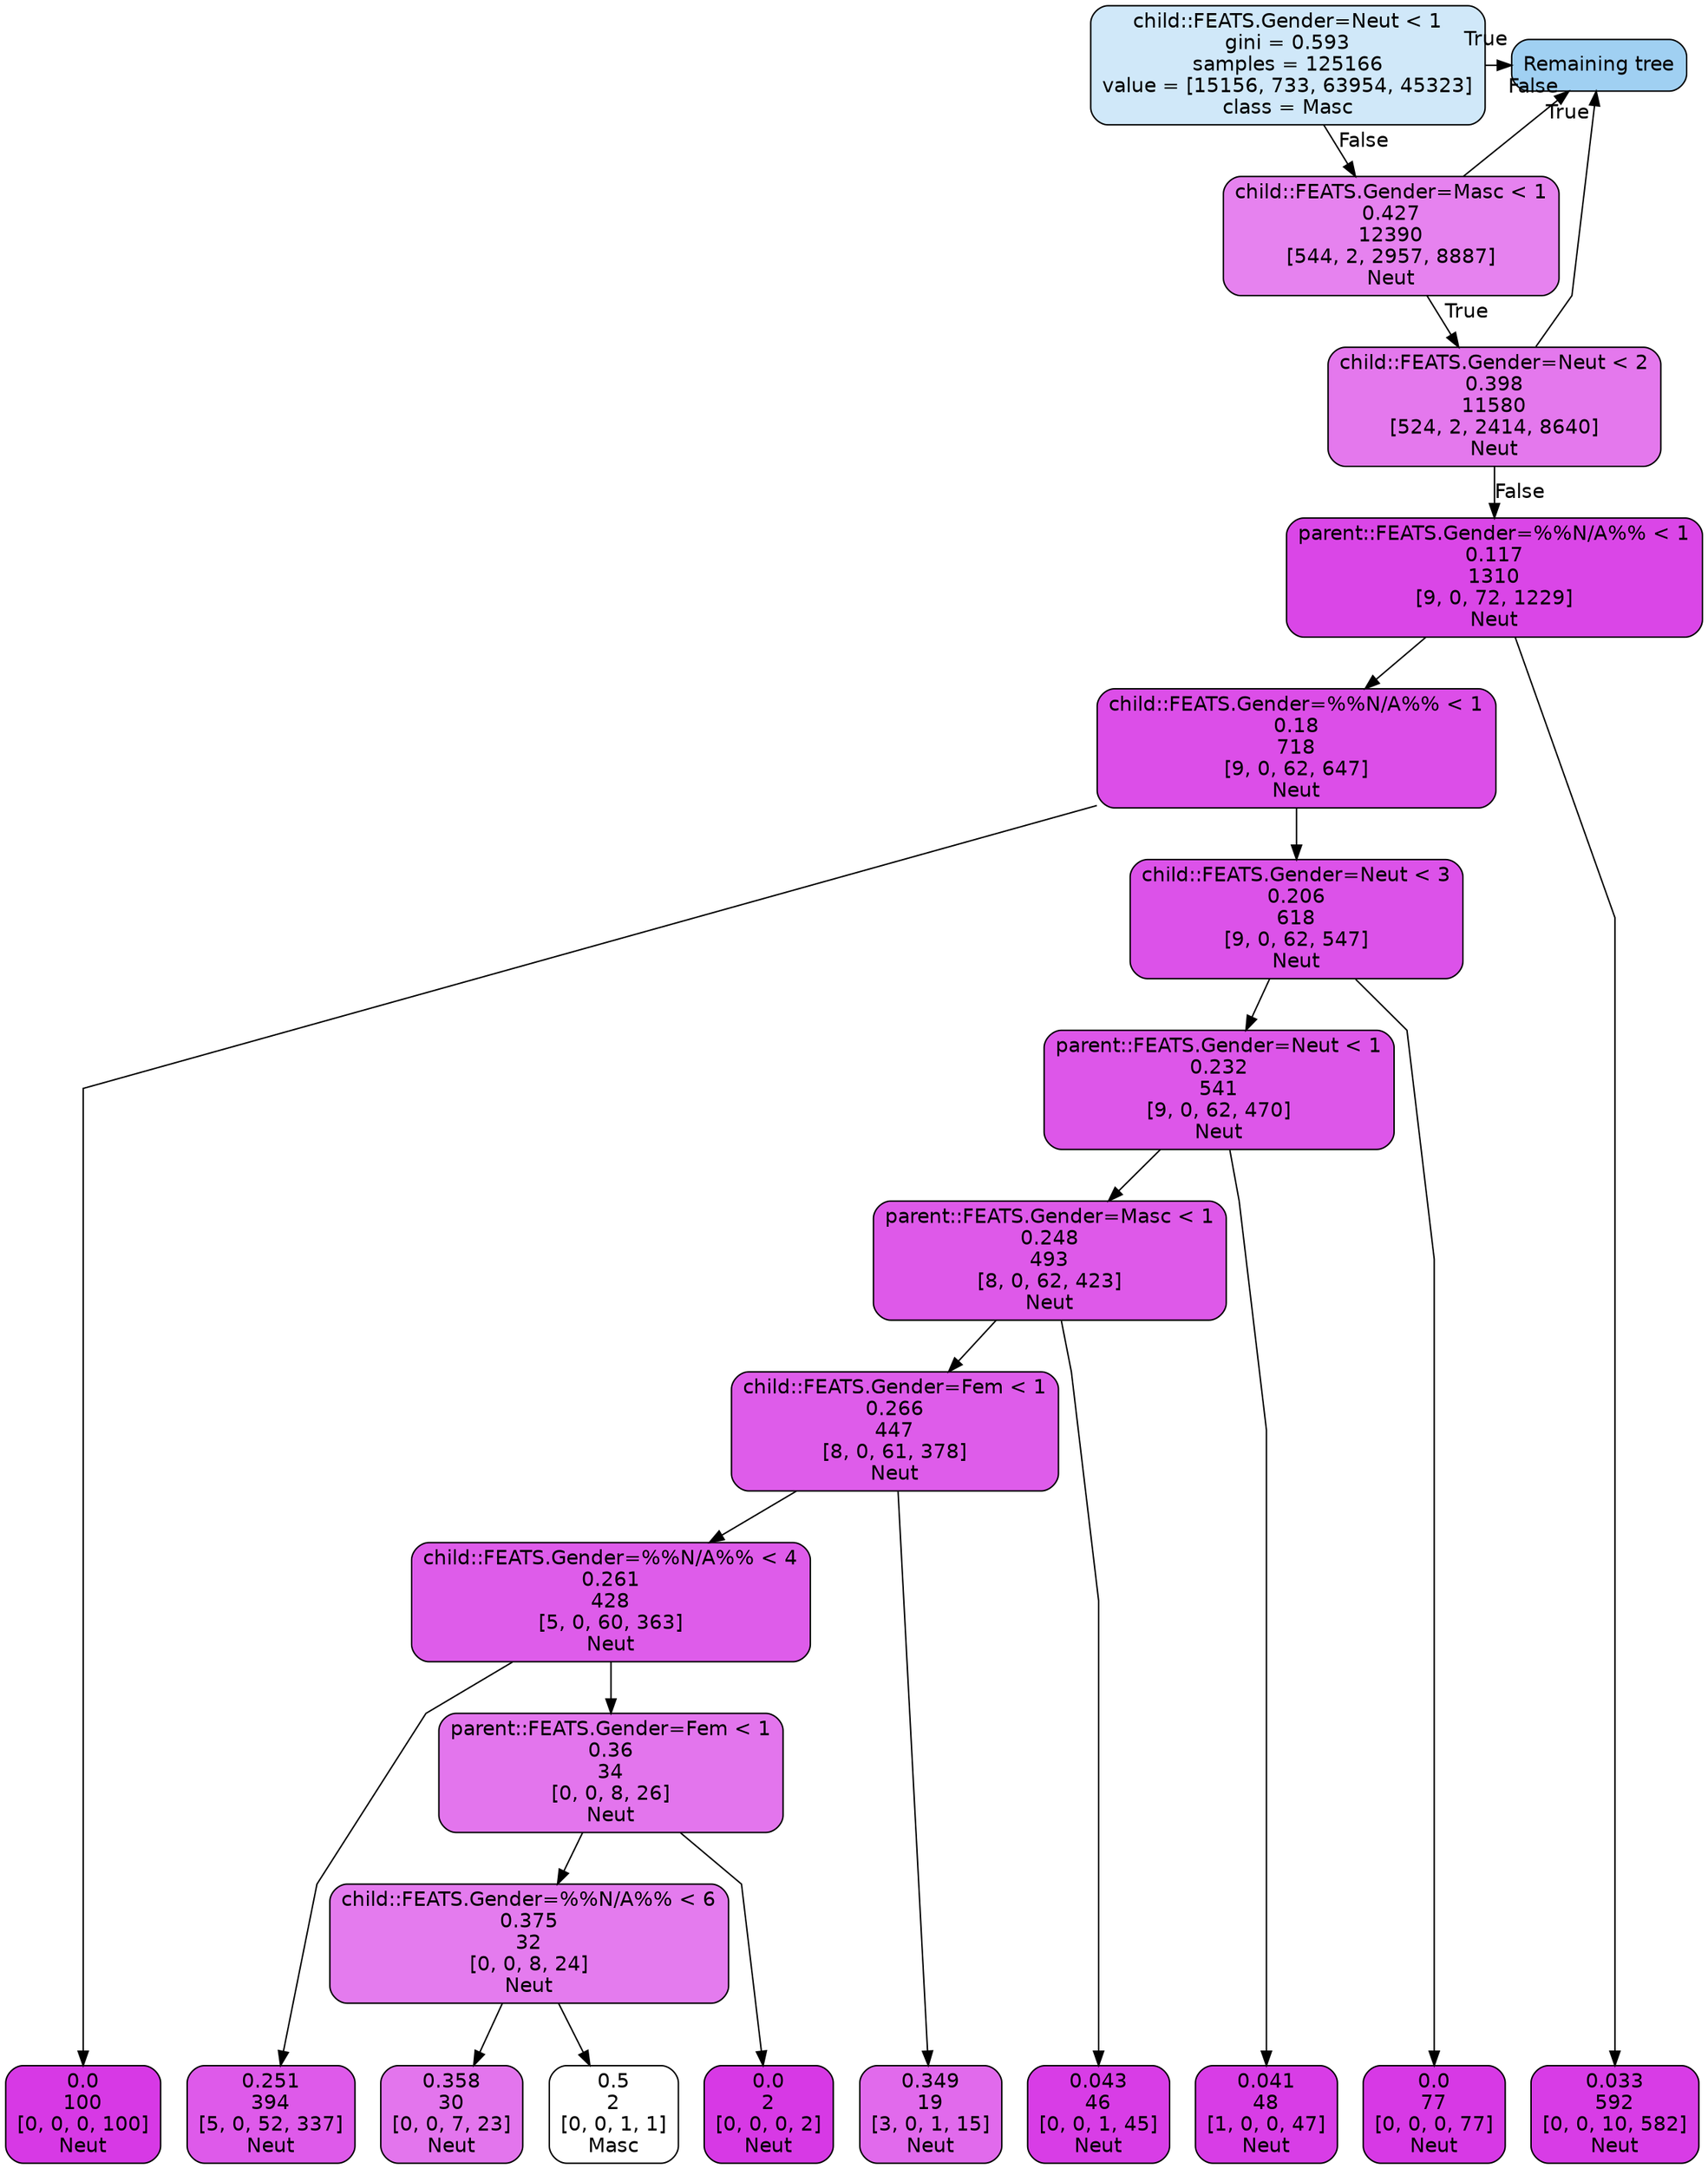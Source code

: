 digraph Tree {
node [shape=box, style="filled, rounded", color="black", fontname=helvetica] ;
graph [ranksep=equally, splines=polyline] ;
edge [fontname=helvetica] ;
0 [label="Remaining tree", fillcolor="#399de57a"] ;
1 [label=<child::FEATS.Gender=Neut &lt; 1<br/>gini = 0.593<br/>samples = 125166<br/>value = [15156, 733, 63954, 45323]<br/>class = Masc>, fillcolor="#399de53c"] ;
312 [label=<child::FEATS.Gender=Masc &lt; 1<br/>0.427<br/>12390<br/>[544, 2, 2957, 8887]<br/>Neut>, fillcolor="#d739e5a0"] ;
1 -> 0 [labeldistance=2.5, labelangle=-45, headlabel="True"] ;
1 -> 312 [labeldistance=2.5, labelangle=-45, headlabel="False"] ;
313 [label=<child::FEATS.Gender=Neut &lt; 2<br/>0.398<br/>11580<br/>[524, 2, 2414, 8640]<br/>Neut>, fillcolor="#d739e5ad"] ;
312 -> 0 [labeldistance=2.5, labelangle=-45, headlabel="False"] ;
312 -> 313 [labeldistance=2.5, labelangle=-45, headlabel="True"] ;
421 [label=<parent::FEATS.Gender=%%N/A%% &lt; 1<br/>0.117<br/>1310<br/>[9, 0, 72, 1229]<br/>Neut>, fillcolor="#d739e5ee"] ;
313 -> 0 [labeldistance=2.5, labelangle=-45, headlabel="True"] ;
313 -> 421 [labeldistance=2.5, labelangle=-45, headlabel="False"] ;
422 [label=<child::FEATS.Gender=%%N/A%% &lt; 1<br/>0.18<br/>718<br/>[9, 0, 62, 647]<br/>Neut>, fillcolor="#d739e5e3"] ;
421 -> 422 ;
423 [label=<0.0<br/>100<br/>[0, 0, 0, 100]<br/>Neut>, fillcolor="#d739e5ff"] ;
422 -> 423 ;
424 [label=<child::FEATS.Gender=Neut &lt; 3<br/>0.206<br/>618<br/>[9, 0, 62, 547]<br/>Neut>, fillcolor="#d739e5de"] ;
422 -> 424 ;
425 [label=<parent::FEATS.Gender=Neut &lt; 1<br/>0.232<br/>541<br/>[9, 0, 62, 470]<br/>Neut>, fillcolor="#d739e5d9"] ;
424 -> 425 ;
426 [label=<parent::FEATS.Gender=Masc &lt; 1<br/>0.248<br/>493<br/>[8, 0, 62, 423]<br/>Neut>, fillcolor="#d739e5d6"] ;
425 -> 426 ;
427 [label=<child::FEATS.Gender=Fem &lt; 1<br/>0.266<br/>447<br/>[8, 0, 61, 378]<br/>Neut>, fillcolor="#d739e5d1"] ;
426 -> 427 ;
428 [label=<child::FEATS.Gender=%%N/A%% &lt; 4<br/>0.261<br/>428<br/>[5, 0, 60, 363]<br/>Neut>, fillcolor="#d739e5d2"] ;
427 -> 428 ;
429 [label=<0.251<br/>394<br/>[5, 0, 52, 337]<br/>Neut>, fillcolor="#d739e5d4"] ;
428 -> 429 ;
438 [label=<parent::FEATS.Gender=Fem &lt; 1<br/>0.36<br/>34<br/>[0, 0, 8, 26]<br/>Neut>, fillcolor="#d739e5b1"] ;
428 -> 438 ;
439 [label=<child::FEATS.Gender=%%N/A%% &lt; 6<br/>0.375<br/>32<br/>[0, 0, 8, 24]<br/>Neut>, fillcolor="#d739e5aa"] ;
438 -> 439 ;
440 [label=<0.358<br/>30<br/>[0, 0, 7, 23]<br/>Neut>, fillcolor="#d739e5b1"] ;
439 -> 440 ;
443 [label=<0.5<br/>2<br/>[0, 0, 1, 1]<br/>Masc>, fillcolor="#399de500"] ;
439 -> 443 ;
444 [label=<0.0<br/>2<br/>[0, 0, 0, 2]<br/>Neut>, fillcolor="#d739e5ff"] ;
438 -> 444 ;
445 [label=<0.349<br/>19<br/>[3, 0, 1, 15]<br/>Neut>, fillcolor="#d739e5bf"] ;
427 -> 445 ;
450 [label=<0.043<br/>46<br/>[0, 0, 1, 45]<br/>Neut>, fillcolor="#d739e5f9"] ;
426 -> 450 ;
453 [label=<0.041<br/>48<br/>[1, 0, 0, 47]<br/>Neut>, fillcolor="#d739e5fa"] ;
425 -> 453 ;
456 [label=<0.0<br/>77<br/>[0, 0, 0, 77]<br/>Neut>, fillcolor="#d739e5ff"] ;
424 -> 456 ;
457 [label=<0.033<br/>592<br/>[0, 0, 10, 582]<br/>Neut>, fillcolor="#d739e5fb"] ;
421 -> 457 ;
{rank=same ; 1; 0 } ;
{rank=same ; 312} ;
{rank=same ; 438} ;
{rank=same ; 439} ;
{rank=same ; 313} ;
{rank=same ; 421} ;
{rank=same ; 422} ;
{rank=same ; 424} ;
{rank=same ; 425} ;
{rank=same ; 426} ;
{rank=same ; 427} ;
{rank=same ; 428} ;
{rank=same ; 423; 429; 440; 443; 444; 445; 450; 453; 456; 457} ;
}